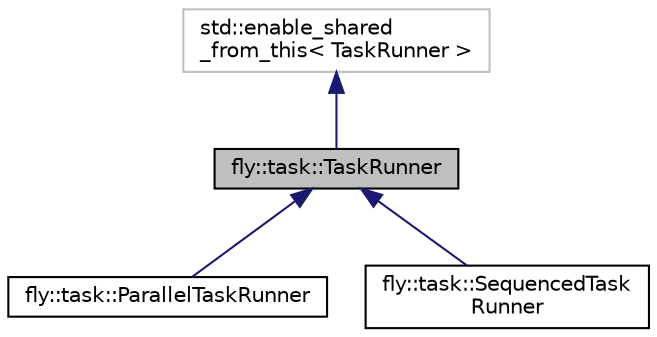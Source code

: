 digraph "fly::task::TaskRunner"
{
 // LATEX_PDF_SIZE
  edge [fontname="Helvetica",fontsize="10",labelfontname="Helvetica",labelfontsize="10"];
  node [fontname="Helvetica",fontsize="10",shape=record];
  Node1 [label="fly::task::TaskRunner",height=0.2,width=0.4,color="black", fillcolor="grey75", style="filled", fontcolor="black",tooltip=" "];
  Node2 -> Node1 [dir="back",color="midnightblue",fontsize="10",style="solid",fontname="Helvetica"];
  Node2 [label="std::enable_shared\l_from_this\< TaskRunner \>",height=0.2,width=0.4,color="grey75", fillcolor="white", style="filled",tooltip=" "];
  Node1 -> Node3 [dir="back",color="midnightblue",fontsize="10",style="solid",fontname="Helvetica"];
  Node3 [label="fly::task::ParallelTaskRunner",height=0.2,width=0.4,color="black", fillcolor="white", style="filled",URL="$classfly_1_1task_1_1_parallel_task_runner.html",tooltip=" "];
  Node1 -> Node4 [dir="back",color="midnightblue",fontsize="10",style="solid",fontname="Helvetica"];
  Node4 [label="fly::task::SequencedTask\lRunner",height=0.2,width=0.4,color="black", fillcolor="white", style="filled",URL="$classfly_1_1task_1_1_sequenced_task_runner.html",tooltip=" "];
}
